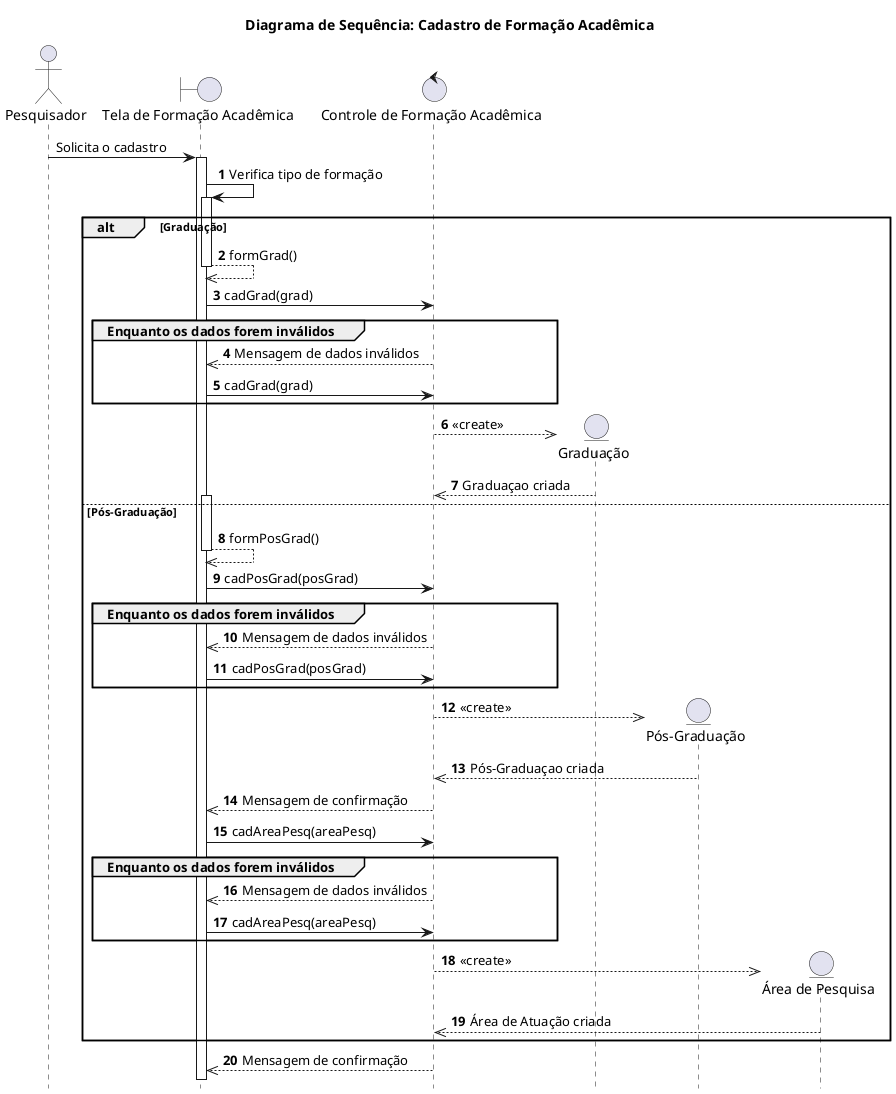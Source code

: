 @startuml diagramaSeq

    title "Diagrama de Sequência: Cadastro de Formação Acadêmica"
    hide footbox

    actor Pesquisador as pesq 
    boundary "Tela de Formação Acadêmica" as uiFA
    control "Controle de Formação Acadêmica" as contFA
    entity "Graduação" as GFA
    entity "Pós-Graduação" as PGFA
	entity "Área de Pesquisa" as APesq

    pesq -> uiFA ++: Solicita o cadastro

	autonumber
    uiFA -> uiFA ++: Verifica tipo de formação

    alt Graduação
		uiFA -->> uiFA --: formGrad()
		uiFA -> contFA: cadGrad(grad)
		group Enquanto os dados forem inválidos
		contFA -->> uiFA: Mensagem de dados inválidos
		uiFA -> contFA: cadGrad(grad)
		end
        contFA -->> GFA **: <<create>>
		GFA -->> contFA : Graduaçao criada
    else Pós-Graduação
		activate uiFA
		uiFA -->> uiFA --: formPosGrad()

        uiFA -> contFA : cadPosGrad(posGrad)

		group Enquanto os dados forem inválidos
		contFA -->> uiFA: Mensagem de dados inválidos
		uiFA -> contFA: cadPosGrad(posGrad)
		end
		
        contFA -->> PGFA **: <<create>>
		PGFA -->> contFA : Pós-Graduaçao criada
		contFA -->> uiFA : Mensagem de confirmação

		uiFA -> contFA : cadAreaPesq(areaPesq)
		group Enquanto os dados forem inválidos
		contFA -->> uiFA: Mensagem de dados inválidos
		uiFA -> contFA: cadAreaPesq(areaPesq)
		end
		contFA -->> APesq **: <<create>>
		APesq -->> contFA : Área de Atuação criada
    end

    contFA -->> uiFA : Mensagem de confirmação

@enduml

